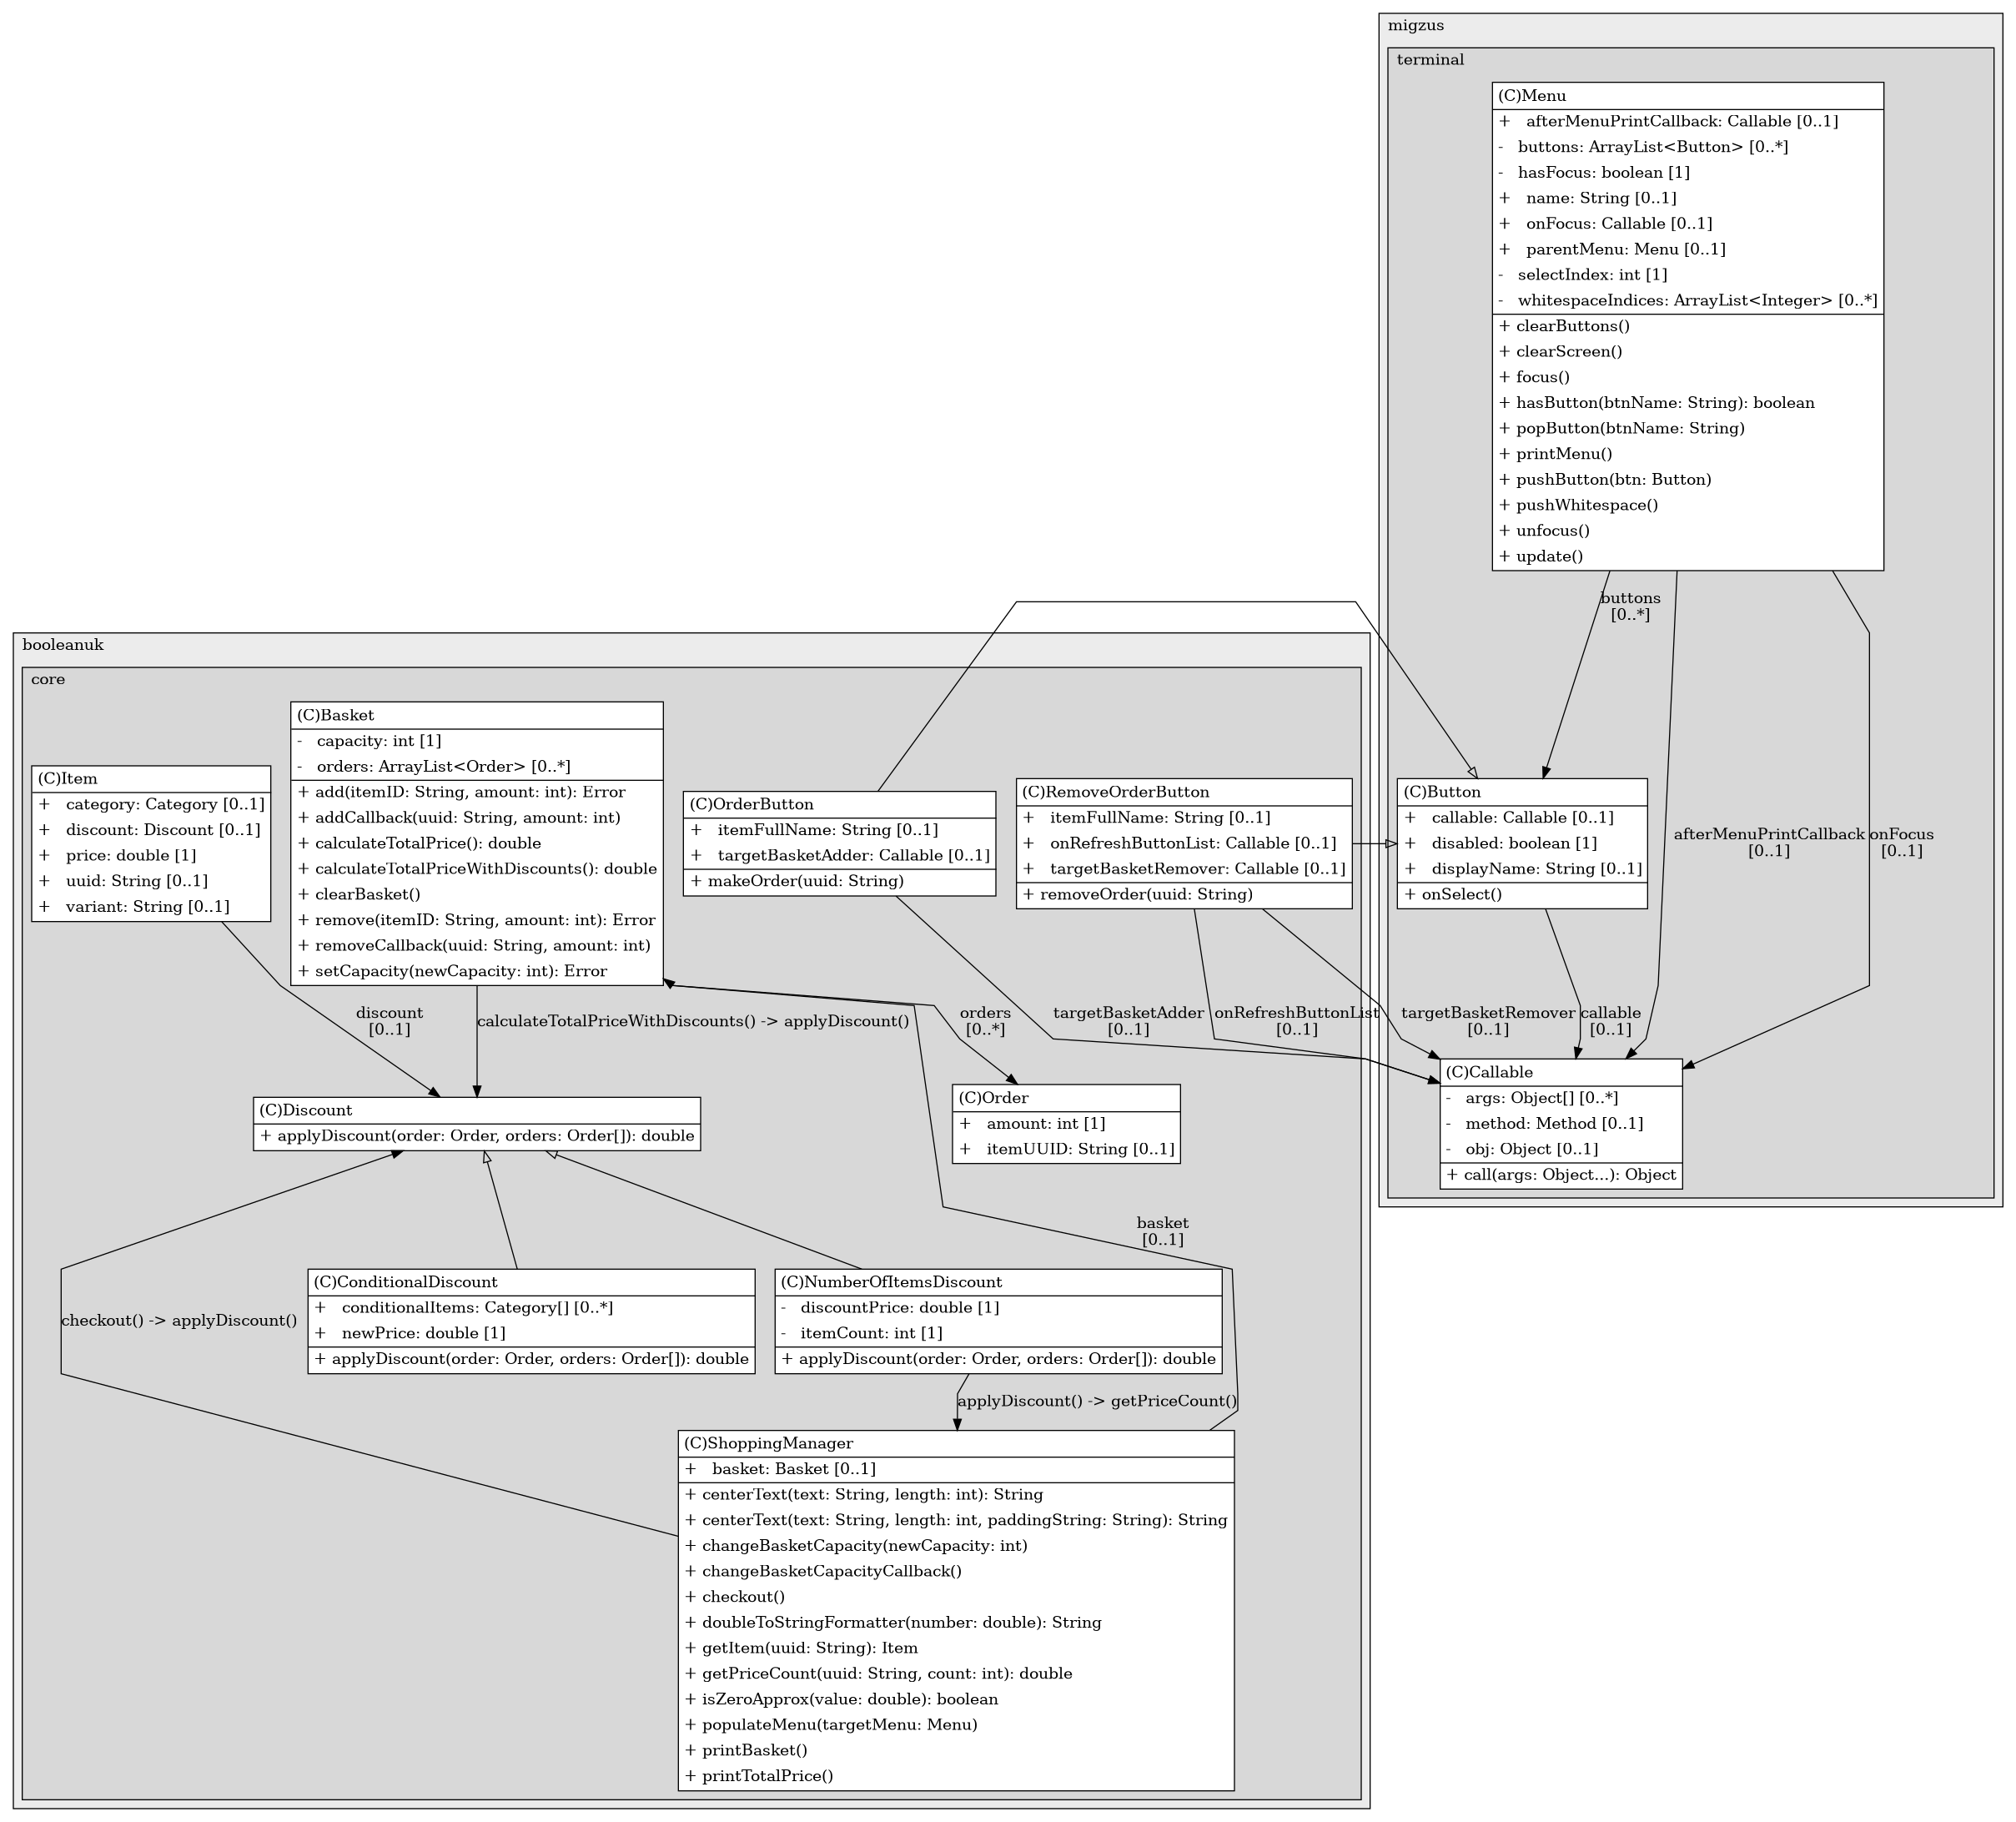 @startuml

/' diagram meta data start
config=StructureConfiguration;
{
  "projectClassification": {
    "searchMode": "OpenProject", // OpenProject, AllProjects
    "includedProjects": "",
    "pathEndKeywords": "*.impl",
    "isClientPath": "",
    "isClientName": "",
    "isTestPath": "",
    "isTestName": "",
    "isMappingPath": "",
    "isMappingName": "",
    "isDataAccessPath": "",
    "isDataAccessName": "",
    "isDataStructurePath": "",
    "isDataStructureName": "",
    "isInterfaceStructuresPath": "",
    "isInterfaceStructuresName": "",
    "isEntryPointPath": "",
    "isEntryPointName": "",
    "treatFinalFieldsAsMandatory": false
  },
  "graphRestriction": {
    "classPackageExcludeFilter": "",
    "classPackageIncludeFilter": "",
    "classNameExcludeFilter": "",
    "classNameIncludeFilter": "",
    "methodNameExcludeFilter": "",
    "methodNameIncludeFilter": "",
    "removeByInheritance": "", // inheritance/annotation based filtering is done in a second step
    "removeByAnnotation": "",
    "removeByClassPackage": "", // cleanup the graph after inheritance/annotation based filtering is done
    "removeByClassName": "",
    "cutMappings": false,
    "cutEnum": true,
    "cutTests": true,
    "cutClient": true,
    "cutDataAccess": false,
    "cutInterfaceStructures": false,
    "cutDataStructures": false,
    "cutGetterAndSetter": true,
    "cutConstructors": true
  },
  "graphTraversal": {
    "forwardDepth": 6,
    "backwardDepth": 6,
    "classPackageExcludeFilter": "",
    "classPackageIncludeFilter": "",
    "classNameExcludeFilter": "",
    "classNameIncludeFilter": "",
    "methodNameExcludeFilter": "",
    "methodNameIncludeFilter": "",
    "hideMappings": false,
    "hideDataStructures": false,
    "hidePrivateMethods": true,
    "hideInterfaceCalls": true, // indirection: implementation -> interface (is hidden) -> implementation
    "onlyShowApplicationEntryPoints": false, // root node is included
    "useMethodCallsForStructureDiagram": "ForwardOnly" // ForwardOnly, BothDirections, No
  },
  "details": {
    "aggregation": "GroupByClass", // ByClass, GroupByClass, None
    "showClassGenericTypes": true,
    "showMethods": true,
    "showMethodParameterNames": true,
    "showMethodParameterTypes": true,
    "showMethodReturnType": true,
    "showPackageLevels": 2,
    "showDetailedClassStructure": true
  },
  "rootClass": "com.booleanuk.core.ConditionalDiscount",
  "extensionCallbackMethod": "" // qualified.class.name#methodName - signature: public static String method(String)
}
diagram meta data end '/



digraph g {
    rankdir="TB"
    splines=polyline
    

'nodes 
subgraph cluster_1074230675 { 
   	label=migzus
	labeljust=l
	fillcolor="#ececec"
	style=filled
   
   subgraph cluster_1356110627 { 
   	label=terminal
	labeljust=l
	fillcolor="#d8d8d8"
	style=filled
   
   Button2013303286[
	label=<<TABLE BORDER="1" CELLBORDER="0" CELLPADDING="4" CELLSPACING="0">
<TR><TD ALIGN="LEFT" >(C)Button</TD></TR>
<HR/>
<TR><TD ALIGN="LEFT" >+   callable: Callable [0..1]</TD></TR>
<TR><TD ALIGN="LEFT" >+   disabled: boolean [1]</TD></TR>
<TR><TD ALIGN="LEFT" >+   displayName: String [0..1]</TD></TR>
<HR/>
<TR><TD ALIGN="LEFT" >+ onSelect()</TD></TR>
</TABLE>>
	style=filled
	margin=0
	shape=plaintext
	fillcolor="#FFFFFF"
];

Callable2013303286[
	label=<<TABLE BORDER="1" CELLBORDER="0" CELLPADDING="4" CELLSPACING="0">
<TR><TD ALIGN="LEFT" >(C)Callable</TD></TR>
<HR/>
<TR><TD ALIGN="LEFT" >-   args: Object[] [0..*]</TD></TR>
<TR><TD ALIGN="LEFT" >-   method: Method [0..1]</TD></TR>
<TR><TD ALIGN="LEFT" >-   obj: Object [0..1]</TD></TR>
<HR/>
<TR><TD ALIGN="LEFT" >+ call(args: Object...): Object</TD></TR>
</TABLE>>
	style=filled
	margin=0
	shape=plaintext
	fillcolor="#FFFFFF"
];

Menu2013303286[
	label=<<TABLE BORDER="1" CELLBORDER="0" CELLPADDING="4" CELLSPACING="0">
<TR><TD ALIGN="LEFT" >(C)Menu</TD></TR>
<HR/>
<TR><TD ALIGN="LEFT" >+   afterMenuPrintCallback: Callable [0..1]</TD></TR>
<TR><TD ALIGN="LEFT" >-   buttons: ArrayList&lt;Button&gt; [0..*]</TD></TR>
<TR><TD ALIGN="LEFT" >-   hasFocus: boolean [1]</TD></TR>
<TR><TD ALIGN="LEFT" >+   name: String [0..1]</TD></TR>
<TR><TD ALIGN="LEFT" >+   onFocus: Callable [0..1]</TD></TR>
<TR><TD ALIGN="LEFT" >+   parentMenu: Menu [0..1]</TD></TR>
<TR><TD ALIGN="LEFT" >-   selectIndex: int [1]</TD></TR>
<TR><TD ALIGN="LEFT" >-   whitespaceIndices: ArrayList&lt;Integer&gt; [0..*]</TD></TR>
<HR/>
<TR><TD ALIGN="LEFT" >+ clearButtons()</TD></TR>
<TR><TD ALIGN="LEFT" >+ clearScreen()</TD></TR>
<TR><TD ALIGN="LEFT" >+ focus()</TD></TR>
<TR><TD ALIGN="LEFT" >+ hasButton(btnName: String): boolean</TD></TR>
<TR><TD ALIGN="LEFT" >+ popButton(btnName: String)</TD></TR>
<TR><TD ALIGN="LEFT" >+ printMenu()</TD></TR>
<TR><TD ALIGN="LEFT" >+ pushButton(btn: Button)</TD></TR>
<TR><TD ALIGN="LEFT" >+ pushWhitespace()</TD></TR>
<TR><TD ALIGN="LEFT" >+ unfocus()</TD></TR>
<TR><TD ALIGN="LEFT" >+ update()</TD></TR>
</TABLE>>
	style=filled
	margin=0
	shape=plaintext
	fillcolor="#FFFFFF"
];
} 
} 

subgraph cluster_2058424510 { 
   	label=booleanuk
	labeljust=l
	fillcolor="#ececec"
	style=filled
   
   subgraph cluster_543727311 { 
   	label=core
	labeljust=l
	fillcolor="#d8d8d8"
	style=filled
   
   Basket1325589212[
	label=<<TABLE BORDER="1" CELLBORDER="0" CELLPADDING="4" CELLSPACING="0">
<TR><TD ALIGN="LEFT" >(C)Basket</TD></TR>
<HR/>
<TR><TD ALIGN="LEFT" >-   capacity: int [1]</TD></TR>
<TR><TD ALIGN="LEFT" >-   orders: ArrayList&lt;Order&gt; [0..*]</TD></TR>
<HR/>
<TR><TD ALIGN="LEFT" >+ add(itemID: String, amount: int): Error</TD></TR>
<TR><TD ALIGN="LEFT" >+ addCallback(uuid: String, amount: int)</TD></TR>
<TR><TD ALIGN="LEFT" >+ calculateTotalPrice(): double</TD></TR>
<TR><TD ALIGN="LEFT" >+ calculateTotalPriceWithDiscounts(): double</TD></TR>
<TR><TD ALIGN="LEFT" >+ clearBasket()</TD></TR>
<TR><TD ALIGN="LEFT" >+ remove(itemID: String, amount: int): Error</TD></TR>
<TR><TD ALIGN="LEFT" >+ removeCallback(uuid: String, amount: int)</TD></TR>
<TR><TD ALIGN="LEFT" >+ setCapacity(newCapacity: int): Error</TD></TR>
</TABLE>>
	style=filled
	margin=0
	shape=plaintext
	fillcolor="#FFFFFF"
];

ConditionalDiscount1325589212[
	label=<<TABLE BORDER="1" CELLBORDER="0" CELLPADDING="4" CELLSPACING="0">
<TR><TD ALIGN="LEFT" >(C)ConditionalDiscount</TD></TR>
<HR/>
<TR><TD ALIGN="LEFT" >+   conditionalItems: Category[] [0..*]</TD></TR>
<TR><TD ALIGN="LEFT" >+   newPrice: double [1]</TD></TR>
<HR/>
<TR><TD ALIGN="LEFT" >+ applyDiscount(order: Order, orders: Order[]): double</TD></TR>
</TABLE>>
	style=filled
	margin=0
	shape=plaintext
	fillcolor="#FFFFFF"
];

Discount1325589212[
	label=<<TABLE BORDER="1" CELLBORDER="0" CELLPADDING="4" CELLSPACING="0">
<TR><TD ALIGN="LEFT" >(C)Discount</TD></TR>
<HR/>
<TR><TD ALIGN="LEFT" >+ applyDiscount(order: Order, orders: Order[]): double</TD></TR>
</TABLE>>
	style=filled
	margin=0
	shape=plaintext
	fillcolor="#FFFFFF"
];

Item1325589212[
	label=<<TABLE BORDER="1" CELLBORDER="0" CELLPADDING="4" CELLSPACING="0">
<TR><TD ALIGN="LEFT" >(C)Item</TD></TR>
<HR/>
<TR><TD ALIGN="LEFT" >+   category: Category [0..1]</TD></TR>
<TR><TD ALIGN="LEFT" >+   discount: Discount [0..1]</TD></TR>
<TR><TD ALIGN="LEFT" >+   price: double [1]</TD></TR>
<TR><TD ALIGN="LEFT" >+   uuid: String [0..1]</TD></TR>
<TR><TD ALIGN="LEFT" >+   variant: String [0..1]</TD></TR>
</TABLE>>
	style=filled
	margin=0
	shape=plaintext
	fillcolor="#FFFFFF"
];

NumberOfItemsDiscount1325589212[
	label=<<TABLE BORDER="1" CELLBORDER="0" CELLPADDING="4" CELLSPACING="0">
<TR><TD ALIGN="LEFT" >(C)NumberOfItemsDiscount</TD></TR>
<HR/>
<TR><TD ALIGN="LEFT" >-   discountPrice: double [1]</TD></TR>
<TR><TD ALIGN="LEFT" >-   itemCount: int [1]</TD></TR>
<HR/>
<TR><TD ALIGN="LEFT" >+ applyDiscount(order: Order, orders: Order[]): double</TD></TR>
</TABLE>>
	style=filled
	margin=0
	shape=plaintext
	fillcolor="#FFFFFF"
];

Order1325589212[
	label=<<TABLE BORDER="1" CELLBORDER="0" CELLPADDING="4" CELLSPACING="0">
<TR><TD ALIGN="LEFT" >(C)Order</TD></TR>
<HR/>
<TR><TD ALIGN="LEFT" >+   amount: int [1]</TD></TR>
<TR><TD ALIGN="LEFT" >+   itemUUID: String [0..1]</TD></TR>
</TABLE>>
	style=filled
	margin=0
	shape=plaintext
	fillcolor="#FFFFFF"
];

OrderButton1325589212[
	label=<<TABLE BORDER="1" CELLBORDER="0" CELLPADDING="4" CELLSPACING="0">
<TR><TD ALIGN="LEFT" >(C)OrderButton</TD></TR>
<HR/>
<TR><TD ALIGN="LEFT" >+   itemFullName: String [0..1]</TD></TR>
<TR><TD ALIGN="LEFT" >+   targetBasketAdder: Callable [0..1]</TD></TR>
<HR/>
<TR><TD ALIGN="LEFT" >+ makeOrder(uuid: String)</TD></TR>
</TABLE>>
	style=filled
	margin=0
	shape=plaintext
	fillcolor="#FFFFFF"
];

RemoveOrderButton1325589212[
	label=<<TABLE BORDER="1" CELLBORDER="0" CELLPADDING="4" CELLSPACING="0">
<TR><TD ALIGN="LEFT" >(C)RemoveOrderButton</TD></TR>
<HR/>
<TR><TD ALIGN="LEFT" >+   itemFullName: String [0..1]</TD></TR>
<TR><TD ALIGN="LEFT" >+   onRefreshButtonList: Callable [0..1]</TD></TR>
<TR><TD ALIGN="LEFT" >+   targetBasketRemover: Callable [0..1]</TD></TR>
<HR/>
<TR><TD ALIGN="LEFT" >+ removeOrder(uuid: String)</TD></TR>
</TABLE>>
	style=filled
	margin=0
	shape=plaintext
	fillcolor="#FFFFFF"
];

ShoppingManager1325589212[
	label=<<TABLE BORDER="1" CELLBORDER="0" CELLPADDING="4" CELLSPACING="0">
<TR><TD ALIGN="LEFT" >(C)ShoppingManager</TD></TR>
<HR/>
<TR><TD ALIGN="LEFT" >+   basket: Basket [0..1]</TD></TR>
<HR/>
<TR><TD ALIGN="LEFT" >+ centerText(text: String, length: int): String</TD></TR>
<TR><TD ALIGN="LEFT" >+ centerText(text: String, length: int, paddingString: String): String</TD></TR>
<TR><TD ALIGN="LEFT" >+ changeBasketCapacity(newCapacity: int)</TD></TR>
<TR><TD ALIGN="LEFT" >+ changeBasketCapacityCallback()</TD></TR>
<TR><TD ALIGN="LEFT" >+ checkout()</TD></TR>
<TR><TD ALIGN="LEFT" >+ doubleToStringFormatter(number: double): String</TD></TR>
<TR><TD ALIGN="LEFT" >+ getItem(uuid: String): Item</TD></TR>
<TR><TD ALIGN="LEFT" >+ getPriceCount(uuid: String, count: int): double</TD></TR>
<TR><TD ALIGN="LEFT" >+ isZeroApprox(value: double): boolean</TD></TR>
<TR><TD ALIGN="LEFT" >+ populateMenu(targetMenu: Menu)</TD></TR>
<TR><TD ALIGN="LEFT" >+ printBasket()</TD></TR>
<TR><TD ALIGN="LEFT" >+ printTotalPrice()</TD></TR>
</TABLE>>
	style=filled
	margin=0
	shape=plaintext
	fillcolor="#FFFFFF"
];
} 
} 

'edges    
Basket1325589212 -> Discount1325589212[label="calculateTotalPriceWithDiscounts() -> applyDiscount()"];
Basket1325589212 -> Order1325589212[label="orders
[0..*]"];
Button2013303286 -> Callable2013303286[label="callable
[0..1]"];
Button2013303286 -> OrderButton1325589212[arrowhead=none, arrowtail=empty, dir=both];
Button2013303286 -> RemoveOrderButton1325589212[arrowhead=none, arrowtail=empty, dir=both];
Discount1325589212 -> ConditionalDiscount1325589212[arrowhead=none, arrowtail=empty, dir=both];
Discount1325589212 -> NumberOfItemsDiscount1325589212[arrowhead=none, arrowtail=empty, dir=both];
Item1325589212 -> Discount1325589212[label="discount
[0..1]"];
Menu2013303286 -> Button2013303286[label="buttons
[0..*]"];
Menu2013303286 -> Callable2013303286[label="afterMenuPrintCallback
[0..1]"];
Menu2013303286 -> Callable2013303286[label="onFocus
[0..1]"];
NumberOfItemsDiscount1325589212 -> ShoppingManager1325589212[label="applyDiscount() -> getPriceCount()"];
OrderButton1325589212 -> Callable2013303286[label="targetBasketAdder
[0..1]"];
RemoveOrderButton1325589212 -> Callable2013303286[label="onRefreshButtonList
[0..1]"];
RemoveOrderButton1325589212 -> Callable2013303286[label="targetBasketRemover
[0..1]"];
ShoppingManager1325589212 -> Basket1325589212[label="basket
[0..1]"];
ShoppingManager1325589212 -> Discount1325589212[label="checkout() -> applyDiscount()"];
    
}
@enduml